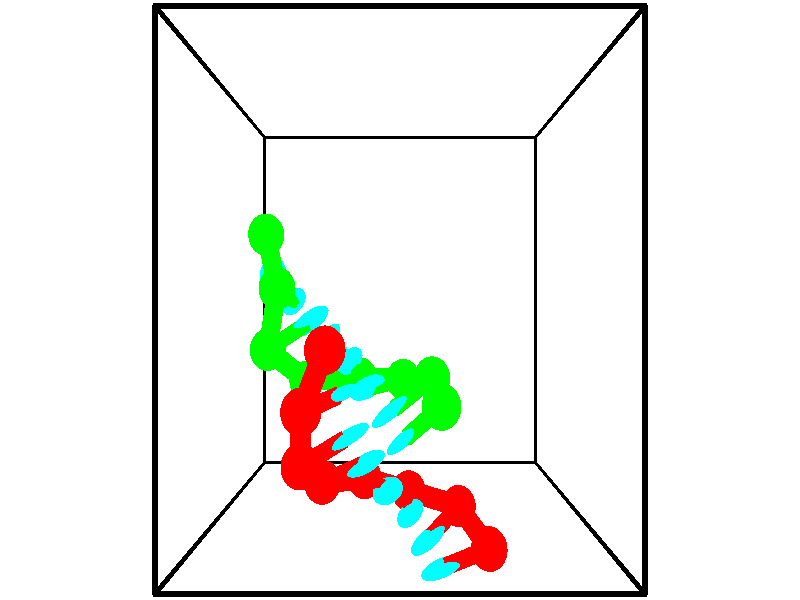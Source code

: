 // switches for output
#declare DRAW_BASES = 1; // possible values are 0, 1; only relevant for DNA ribbons
#declare DRAW_BASES_TYPE = 3; // possible values are 1, 2, 3; only relevant for DNA ribbons
#declare DRAW_FOG = 0; // set to 1 to enable fog

#include "colors.inc"

#include "transforms.inc"
background { rgb <1, 1, 1>}

#default {
   normal{
       ripples 0.25
       frequency 0.20
       turbulence 0.2
       lambda 5
   }
	finish {
		phong 0.1
		phong_size 40.
	}
}

// original window dimensions: 1024x640


// camera settings

camera {
	sky <-0, 1, 0>
	up <-0, 1, 0>
	right 1.6 * <1, 0, 0>
	location <2.5, 2.5, 11.1562>
	look_at <2.5, 2.5, 2.5>
	direction <0, 0, -8.6562>
	angle 67.0682
}


# declare cpy_camera_pos = <2.5, 2.5, 11.1562>;
# if (DRAW_FOG = 1)
fog {
	fog_type 2
	up vnormalize(cpy_camera_pos)
	color rgbt<1,1,1,0.3>
	distance 1e-5
	fog_alt 3e-3
	fog_offset 4
}
# end


// LIGHTS

# declare lum = 6;
global_settings {
	ambient_light rgb lum * <0.05, 0.05, 0.05>
	max_trace_level 15
}# declare cpy_direct_light_amount = 0.25;
light_source
{	1000 * <-1, -1, 1>,
	rgb lum * cpy_direct_light_amount
	parallel
}

light_source
{	1000 * <1, 1, -1>,
	rgb lum * cpy_direct_light_amount
	parallel
}

// strand 0

// nucleotide -1

// particle -1
sphere {
	<3.736330, -0.373251, 2.792111> 0.250000
	pigment { color rgbt <1,0,0,0> }
	no_shadow
}
cylinder {
	<3.360274, -0.508034, 2.771738>,  <3.134640, -0.588903, 2.759514>, 0.100000
	pigment { color rgbt <1,0,0,0> }
	no_shadow
}
cylinder {
	<3.360274, -0.508034, 2.771738>,  <3.736330, -0.373251, 2.792111>, 0.100000
	pigment { color rgbt <1,0,0,0> }
	no_shadow
}

// particle -1
sphere {
	<3.360274, -0.508034, 2.771738> 0.100000
	pigment { color rgbt <1,0,0,0> }
	no_shadow
}
sphere {
	0, 1
	scale<0.080000,0.200000,0.300000>
	matrix <-0.339693, 0.938558, 0.060975,
		0.027258, 0.074627, -0.996839,
		-0.940141, -0.336957, -0.050933,
		3.078231, -0.609121, 2.756458>
	pigment { color rgbt <0,1,1,0> }
	no_shadow
}
cylinder {
	<3.365597, -0.031740, 2.251654>,  <3.736330, -0.373251, 2.792111>, 0.130000
	pigment { color rgbt <1,0,0,0> }
	no_shadow
}

// nucleotide -1

// particle -1
sphere {
	<3.365597, -0.031740, 2.251654> 0.250000
	pigment { color rgbt <1,0,0,0> }
	no_shadow
}
cylinder {
	<3.095156, -0.181717, 2.505363>,  <2.932891, -0.271703, 2.657589>, 0.100000
	pigment { color rgbt <1,0,0,0> }
	no_shadow
}
cylinder {
	<3.095156, -0.181717, 2.505363>,  <3.365597, -0.031740, 2.251654>, 0.100000
	pigment { color rgbt <1,0,0,0> }
	no_shadow
}

// particle -1
sphere {
	<3.095156, -0.181717, 2.505363> 0.100000
	pigment { color rgbt <1,0,0,0> }
	no_shadow
}
sphere {
	0, 1
	scale<0.080000,0.200000,0.300000>
	matrix <-0.410204, 0.906638, 0.098692,
		-0.612060, -0.193455, -0.766784,
		-0.676103, -0.374943, 0.634273,
		2.892325, -0.294200, 2.695645>
	pigment { color rgbt <0,1,1,0> }
	no_shadow
}
cylinder {
	<2.629385, 0.121518, 2.128718>,  <3.365597, -0.031740, 2.251654>, 0.130000
	pigment { color rgbt <1,0,0,0> }
	no_shadow
}

// nucleotide -1

// particle -1
sphere {
	<2.629385, 0.121518, 2.128718> 0.250000
	pigment { color rgbt <1,0,0,0> }
	no_shadow
}
cylinder {
	<2.635725, 0.079071, 2.526409>,  <2.639529, 0.053603, 2.765024>, 0.100000
	pigment { color rgbt <1,0,0,0> }
	no_shadow
}
cylinder {
	<2.635725, 0.079071, 2.526409>,  <2.629385, 0.121518, 2.128718>, 0.100000
	pigment { color rgbt <1,0,0,0> }
	no_shadow
}

// particle -1
sphere {
	<2.635725, 0.079071, 2.526409> 0.100000
	pigment { color rgbt <1,0,0,0> }
	no_shadow
}
sphere {
	0, 1
	scale<0.080000,0.200000,0.300000>
	matrix <-0.487048, 0.867589, 0.100365,
		-0.873231, -0.485828, -0.037934,
		0.015849, -0.106118, 0.994227,
		2.640480, 0.047236, 2.824677>
	pigment { color rgbt <0,1,1,0> }
	no_shadow
}
cylinder {
	<1.977387, 0.314544, 2.268334>,  <2.629385, 0.121518, 2.128718>, 0.130000
	pigment { color rgbt <1,0,0,0> }
	no_shadow
}

// nucleotide -1

// particle -1
sphere {
	<1.977387, 0.314544, 2.268334> 0.250000
	pigment { color rgbt <1,0,0,0> }
	no_shadow
}
cylinder {
	<2.177898, 0.318207, 2.614429>,  <2.298204, 0.320405, 2.822087>, 0.100000
	pigment { color rgbt <1,0,0,0> }
	no_shadow
}
cylinder {
	<2.177898, 0.318207, 2.614429>,  <1.977387, 0.314544, 2.268334>, 0.100000
	pigment { color rgbt <1,0,0,0> }
	no_shadow
}

// particle -1
sphere {
	<2.177898, 0.318207, 2.614429> 0.100000
	pigment { color rgbt <1,0,0,0> }
	no_shadow
}
sphere {
	0, 1
	scale<0.080000,0.200000,0.300000>
	matrix <-0.497351, 0.821311, 0.279448,
		-0.708071, -0.570408, 0.416257,
		0.501276, 0.009157, 0.865239,
		2.328280, 0.320954, 2.874001>
	pigment { color rgbt <0,1,1,0> }
	no_shadow
}
cylinder {
	<1.428417, 0.394641, 2.794235>,  <1.977387, 0.314544, 2.268334>, 0.130000
	pigment { color rgbt <1,0,0,0> }
	no_shadow
}

// nucleotide -1

// particle -1
sphere {
	<1.428417, 0.394641, 2.794235> 0.250000
	pigment { color rgbt <1,0,0,0> }
	no_shadow
}
cylinder {
	<1.774102, 0.548203, 2.924314>,  <1.981513, 0.640339, 3.002362>, 0.100000
	pigment { color rgbt <1,0,0,0> }
	no_shadow
}
cylinder {
	<1.774102, 0.548203, 2.924314>,  <1.428417, 0.394641, 2.794235>, 0.100000
	pigment { color rgbt <1,0,0,0> }
	no_shadow
}

// particle -1
sphere {
	<1.774102, 0.548203, 2.924314> 0.100000
	pigment { color rgbt <1,0,0,0> }
	no_shadow
}
sphere {
	0, 1
	scale<0.080000,0.200000,0.300000>
	matrix <-0.462583, 0.860489, 0.213485,
		-0.197873, -0.334928, 0.921233,
		0.864213, 0.383903, 0.325199,
		2.033366, 0.663374, 3.021874>
	pigment { color rgbt <0,1,1,0> }
	no_shadow
}
cylinder {
	<1.204165, 0.698579, 3.324145>,  <1.428417, 0.394641, 2.794235>, 0.130000
	pigment { color rgbt <1,0,0,0> }
	no_shadow
}

// nucleotide -1

// particle -1
sphere {
	<1.204165, 0.698579, 3.324145> 0.250000
	pigment { color rgbt <1,0,0,0> }
	no_shadow
}
cylinder {
	<1.552900, 0.861397, 3.215176>,  <1.762141, 0.959087, 3.149794>, 0.100000
	pigment { color rgbt <1,0,0,0> }
	no_shadow
}
cylinder {
	<1.552900, 0.861397, 3.215176>,  <1.204165, 0.698579, 3.324145>, 0.100000
	pigment { color rgbt <1,0,0,0> }
	no_shadow
}

// particle -1
sphere {
	<1.552900, 0.861397, 3.215176> 0.100000
	pigment { color rgbt <1,0,0,0> }
	no_shadow
}
sphere {
	0, 1
	scale<0.080000,0.200000,0.300000>
	matrix <-0.406253, 0.911653, 0.062019,
		0.273599, 0.056602, 0.960177,
		0.871838, 0.407043, -0.272423,
		1.814451, 0.983510, 3.133449>
	pigment { color rgbt <0,1,1,0> }
	no_shadow
}
cylinder {
	<1.282192, 1.353372, 3.737736>,  <1.204165, 0.698579, 3.324145>, 0.130000
	pigment { color rgbt <1,0,0,0> }
	no_shadow
}

// nucleotide -1

// particle -1
sphere {
	<1.282192, 1.353372, 3.737736> 0.250000
	pigment { color rgbt <1,0,0,0> }
	no_shadow
}
cylinder {
	<1.524222, 1.413048, 3.424910>,  <1.669440, 1.448853, 3.237214>, 0.100000
	pigment { color rgbt <1,0,0,0> }
	no_shadow
}
cylinder {
	<1.524222, 1.413048, 3.424910>,  <1.282192, 1.353372, 3.737736>, 0.100000
	pigment { color rgbt <1,0,0,0> }
	no_shadow
}

// particle -1
sphere {
	<1.524222, 1.413048, 3.424910> 0.100000
	pigment { color rgbt <1,0,0,0> }
	no_shadow
}
sphere {
	0, 1
	scale<0.080000,0.200000,0.300000>
	matrix <-0.369276, 0.922827, -0.109662,
		0.705350, 0.355152, 0.613472,
		0.605076, 0.149190, -0.782065,
		1.705745, 1.457805, 3.190290>
	pigment { color rgbt <0,1,1,0> }
	no_shadow
}
cylinder {
	<1.588413, 1.992219, 3.835352>,  <1.282192, 1.353372, 3.737736>, 0.130000
	pigment { color rgbt <1,0,0,0> }
	no_shadow
}

// nucleotide -1

// particle -1
sphere {
	<1.588413, 1.992219, 3.835352> 0.250000
	pigment { color rgbt <1,0,0,0> }
	no_shadow
}
cylinder {
	<1.607283, 1.923225, 3.441799>,  <1.618604, 1.881829, 3.205667>, 0.100000
	pigment { color rgbt <1,0,0,0> }
	no_shadow
}
cylinder {
	<1.607283, 1.923225, 3.441799>,  <1.588413, 1.992219, 3.835352>, 0.100000
	pigment { color rgbt <1,0,0,0> }
	no_shadow
}

// particle -1
sphere {
	<1.607283, 1.923225, 3.441799> 0.100000
	pigment { color rgbt <1,0,0,0> }
	no_shadow
}
sphere {
	0, 1
	scale<0.080000,0.200000,0.300000>
	matrix <-0.469603, 0.865511, -0.174249,
		0.881617, 0.470254, -0.040170,
		0.047174, -0.172485, -0.983882,
		1.621435, 1.871480, 3.146635>
	pigment { color rgbt <0,1,1,0> }
	no_shadow
}
// strand 1

// nucleotide -1

// particle -1
sphere {
	<0.598238, 3.272638, 2.571414> 0.250000
	pigment { color rgbt <0,1,0,0> }
	no_shadow
}
cylinder {
	<0.590015, 3.017181, 2.263721>,  <0.585082, 2.863908, 2.079106>, 0.100000
	pigment { color rgbt <0,1,0,0> }
	no_shadow
}
cylinder {
	<0.590015, 3.017181, 2.263721>,  <0.598238, 3.272638, 2.571414>, 0.100000
	pigment { color rgbt <0,1,0,0> }
	no_shadow
}

// particle -1
sphere {
	<0.590015, 3.017181, 2.263721> 0.100000
	pigment { color rgbt <0,1,0,0> }
	no_shadow
}
sphere {
	0, 1
	scale<0.080000,0.200000,0.300000>
	matrix <0.455018, -0.691069, 0.561589,
		-0.890245, -0.338469, 0.304800,
		-0.020557, -0.638641, -0.769230,
		0.583848, 2.825589, 2.032953>
	pigment { color rgbt <0,1,1,0> }
	no_shadow
}
cylinder {
	<0.802836, 2.633667, 2.819316>,  <0.598238, 3.272638, 2.571414>, 0.130000
	pigment { color rgbt <0,1,0,0> }
	no_shadow
}

// nucleotide -1

// particle -1
sphere {
	<0.802836, 2.633667, 2.819316> 0.250000
	pigment { color rgbt <0,1,0,0> }
	no_shadow
}
cylinder {
	<0.868553, 2.544746, 2.434902>,  <0.907984, 2.491394, 2.204254>, 0.100000
	pigment { color rgbt <0,1,0,0> }
	no_shadow
}
cylinder {
	<0.868553, 2.544746, 2.434902>,  <0.802836, 2.633667, 2.819316>, 0.100000
	pigment { color rgbt <0,1,0,0> }
	no_shadow
}

// particle -1
sphere {
	<0.868553, 2.544746, 2.434902> 0.100000
	pigment { color rgbt <0,1,0,0> }
	no_shadow
}
sphere {
	0, 1
	scale<0.080000,0.200000,0.300000>
	matrix <0.722732, -0.635929, 0.270654,
		-0.671317, -0.739037, 0.056186,
		0.164293, -0.222302, -0.961036,
		0.917841, 2.478056, 2.146591>
	pigment { color rgbt <0,1,1,0> }
	no_shadow
}
cylinder {
	<0.623873, 1.912101, 2.586866>,  <0.802836, 2.633667, 2.819316>, 0.130000
	pigment { color rgbt <0,1,0,0> }
	no_shadow
}

// nucleotide -1

// particle -1
sphere {
	<0.623873, 1.912101, 2.586866> 0.250000
	pigment { color rgbt <0,1,0,0> }
	no_shadow
}
cylinder {
	<0.951248, 2.101006, 2.455944>,  <1.147673, 2.214349, 2.377391>, 0.100000
	pigment { color rgbt <0,1,0,0> }
	no_shadow
}
cylinder {
	<0.951248, 2.101006, 2.455944>,  <0.623873, 1.912101, 2.586866>, 0.100000
	pigment { color rgbt <0,1,0,0> }
	no_shadow
}

// particle -1
sphere {
	<0.951248, 2.101006, 2.455944> 0.100000
	pigment { color rgbt <0,1,0,0> }
	no_shadow
}
sphere {
	0, 1
	scale<0.080000,0.200000,0.300000>
	matrix <0.574583, -0.676555, 0.460573,
		-0.003929, -0.565014, -0.825072,
		0.818437, 0.472263, -0.327305,
		1.196779, 2.242684, 2.357752>
	pigment { color rgbt <0,1,1,0> }
	no_shadow
}
cylinder {
	<1.109013, 1.496210, 2.177180>,  <0.623873, 1.912101, 2.586866>, 0.130000
	pigment { color rgbt <0,1,0,0> }
	no_shadow
}

// nucleotide -1

// particle -1
sphere {
	<1.109013, 1.496210, 2.177180> 0.250000
	pigment { color rgbt <0,1,0,0> }
	no_shadow
}
cylinder {
	<1.303833, 1.783607, 2.375795>,  <1.420725, 1.956046, 2.494965>, 0.100000
	pigment { color rgbt <0,1,0,0> }
	no_shadow
}
cylinder {
	<1.303833, 1.783607, 2.375795>,  <1.109013, 1.496210, 2.177180>, 0.100000
	pigment { color rgbt <0,1,0,0> }
	no_shadow
}

// particle -1
sphere {
	<1.303833, 1.783607, 2.375795> 0.100000
	pigment { color rgbt <0,1,0,0> }
	no_shadow
}
sphere {
	0, 1
	scale<0.080000,0.200000,0.300000>
	matrix <0.627796, -0.683255, 0.372874,
		0.607170, 0.130117, -0.783846,
		0.487049, 0.718493, 0.496539,
		1.449948, 1.999155, 2.524757>
	pigment { color rgbt <0,1,1,0> }
	no_shadow
}
cylinder {
	<1.894731, 1.516694, 1.934200>,  <1.109013, 1.496210, 2.177180>, 0.130000
	pigment { color rgbt <0,1,0,0> }
	no_shadow
}

// nucleotide -1

// particle -1
sphere {
	<1.894731, 1.516694, 1.934200> 0.250000
	pigment { color rgbt <0,1,0,0> }
	no_shadow
}
cylinder {
	<1.836834, 1.664185, 2.301479>,  <1.802096, 1.752679, 2.521847>, 0.100000
	pigment { color rgbt <0,1,0,0> }
	no_shadow
}
cylinder {
	<1.836834, 1.664185, 2.301479>,  <1.894731, 1.516694, 1.934200>, 0.100000
	pigment { color rgbt <0,1,0,0> }
	no_shadow
}

// particle -1
sphere {
	<1.836834, 1.664185, 2.301479> 0.100000
	pigment { color rgbt <0,1,0,0> }
	no_shadow
}
sphere {
	0, 1
	scale<0.080000,0.200000,0.300000>
	matrix <0.620327, -0.689145, 0.374531,
		0.770872, 0.623794, -0.128983,
		-0.144742, 0.368727, 0.918199,
		1.793411, 1.774803, 2.576939>
	pigment { color rgbt <0,1,1,0> }
	no_shadow
}
cylinder {
	<2.545947, 1.527547, 2.280983>,  <1.894731, 1.516694, 1.934200>, 0.130000
	pigment { color rgbt <0,1,0,0> }
	no_shadow
}

// nucleotide -1

// particle -1
sphere {
	<2.545947, 1.527547, 2.280983> 0.250000
	pigment { color rgbt <0,1,0,0> }
	no_shadow
}
cylinder {
	<2.264297, 1.504128, 2.564047>,  <2.095308, 1.490076, 2.733885>, 0.100000
	pigment { color rgbt <0,1,0,0> }
	no_shadow
}
cylinder {
	<2.264297, 1.504128, 2.564047>,  <2.545947, 1.527547, 2.280983>, 0.100000
	pigment { color rgbt <0,1,0,0> }
	no_shadow
}

// particle -1
sphere {
	<2.264297, 1.504128, 2.564047> 0.100000
	pigment { color rgbt <0,1,0,0> }
	no_shadow
}
sphere {
	0, 1
	scale<0.080000,0.200000,0.300000>
	matrix <0.547084, -0.680052, 0.488086,
		0.452669, 0.730823, 0.510871,
		-0.704123, -0.058548, 0.707660,
		2.053061, 1.486563, 2.776345>
	pigment { color rgbt <0,1,1,0> }
	no_shadow
}
cylinder {
	<2.945171, 1.598927, 2.794972>,  <2.545947, 1.527547, 2.280983>, 0.130000
	pigment { color rgbt <0,1,0,0> }
	no_shadow
}

// nucleotide -1

// particle -1
sphere {
	<2.945171, 1.598927, 2.794972> 0.250000
	pigment { color rgbt <0,1,0,0> }
	no_shadow
}
cylinder {
	<2.617214, 1.392441, 2.894007>,  <2.420440, 1.268549, 2.953428>, 0.100000
	pigment { color rgbt <0,1,0,0> }
	no_shadow
}
cylinder {
	<2.617214, 1.392441, 2.894007>,  <2.945171, 1.598927, 2.794972>, 0.100000
	pigment { color rgbt <0,1,0,0> }
	no_shadow
}

// particle -1
sphere {
	<2.617214, 1.392441, 2.894007> 0.100000
	pigment { color rgbt <0,1,0,0> }
	no_shadow
}
sphere {
	0, 1
	scale<0.080000,0.200000,0.300000>
	matrix <0.570616, -0.772027, 0.279950,
		0.046629, 0.370806, 0.927539,
		-0.819892, -0.516215, 0.247586,
		2.371247, 1.237576, 2.968283>
	pigment { color rgbt <0,1,1,0> }
	no_shadow
}
cylinder {
	<3.023749, 1.376531, 3.528535>,  <2.945171, 1.598927, 2.794972>, 0.130000
	pigment { color rgbt <0,1,0,0> }
	no_shadow
}

// nucleotide -1

// particle -1
sphere {
	<3.023749, 1.376531, 3.528535> 0.250000
	pigment { color rgbt <0,1,0,0> }
	no_shadow
}
cylinder {
	<2.754997, 1.143097, 3.346104>,  <2.593746, 1.003036, 3.236645>, 0.100000
	pigment { color rgbt <0,1,0,0> }
	no_shadow
}
cylinder {
	<2.754997, 1.143097, 3.346104>,  <3.023749, 1.376531, 3.528535>, 0.100000
	pigment { color rgbt <0,1,0,0> }
	no_shadow
}

// particle -1
sphere {
	<2.754997, 1.143097, 3.346104> 0.100000
	pigment { color rgbt <0,1,0,0> }
	no_shadow
}
sphere {
	0, 1
	scale<0.080000,0.200000,0.300000>
	matrix <0.538588, -0.807657, 0.240026,
		-0.508430, -0.084369, 0.856960,
		-0.671879, -0.583586, -0.456078,
		2.553434, 0.968021, 3.209280>
	pigment { color rgbt <0,1,1,0> }
	no_shadow
}
// box output
cylinder {
	<0.000000, 0.000000, 0.000000>,  <5.000000, 0.000000, 0.000000>, 0.025000
	pigment { color rgbt <0,0,0,0> }
	no_shadow
}
cylinder {
	<0.000000, 0.000000, 0.000000>,  <0.000000, 5.000000, 0.000000>, 0.025000
	pigment { color rgbt <0,0,0,0> }
	no_shadow
}
cylinder {
	<0.000000, 0.000000, 0.000000>,  <0.000000, 0.000000, 5.000000>, 0.025000
	pigment { color rgbt <0,0,0,0> }
	no_shadow
}
cylinder {
	<5.000000, 5.000000, 5.000000>,  <0.000000, 5.000000, 5.000000>, 0.025000
	pigment { color rgbt <0,0,0,0> }
	no_shadow
}
cylinder {
	<5.000000, 5.000000, 5.000000>,  <5.000000, 0.000000, 5.000000>, 0.025000
	pigment { color rgbt <0,0,0,0> }
	no_shadow
}
cylinder {
	<5.000000, 5.000000, 5.000000>,  <5.000000, 5.000000, 0.000000>, 0.025000
	pigment { color rgbt <0,0,0,0> }
	no_shadow
}
cylinder {
	<0.000000, 0.000000, 5.000000>,  <0.000000, 5.000000, 5.000000>, 0.025000
	pigment { color rgbt <0,0,0,0> }
	no_shadow
}
cylinder {
	<0.000000, 0.000000, 5.000000>,  <5.000000, 0.000000, 5.000000>, 0.025000
	pigment { color rgbt <0,0,0,0> }
	no_shadow
}
cylinder {
	<5.000000, 5.000000, 0.000000>,  <0.000000, 5.000000, 0.000000>, 0.025000
	pigment { color rgbt <0,0,0,0> }
	no_shadow
}
cylinder {
	<5.000000, 5.000000, 0.000000>,  <5.000000, 0.000000, 0.000000>, 0.025000
	pigment { color rgbt <0,0,0,0> }
	no_shadow
}
cylinder {
	<5.000000, 0.000000, 5.000000>,  <5.000000, 0.000000, 0.000000>, 0.025000
	pigment { color rgbt <0,0,0,0> }
	no_shadow
}
cylinder {
	<0.000000, 5.000000, 0.000000>,  <0.000000, 5.000000, 5.000000>, 0.025000
	pigment { color rgbt <0,0,0,0> }
	no_shadow
}
// end of box output

